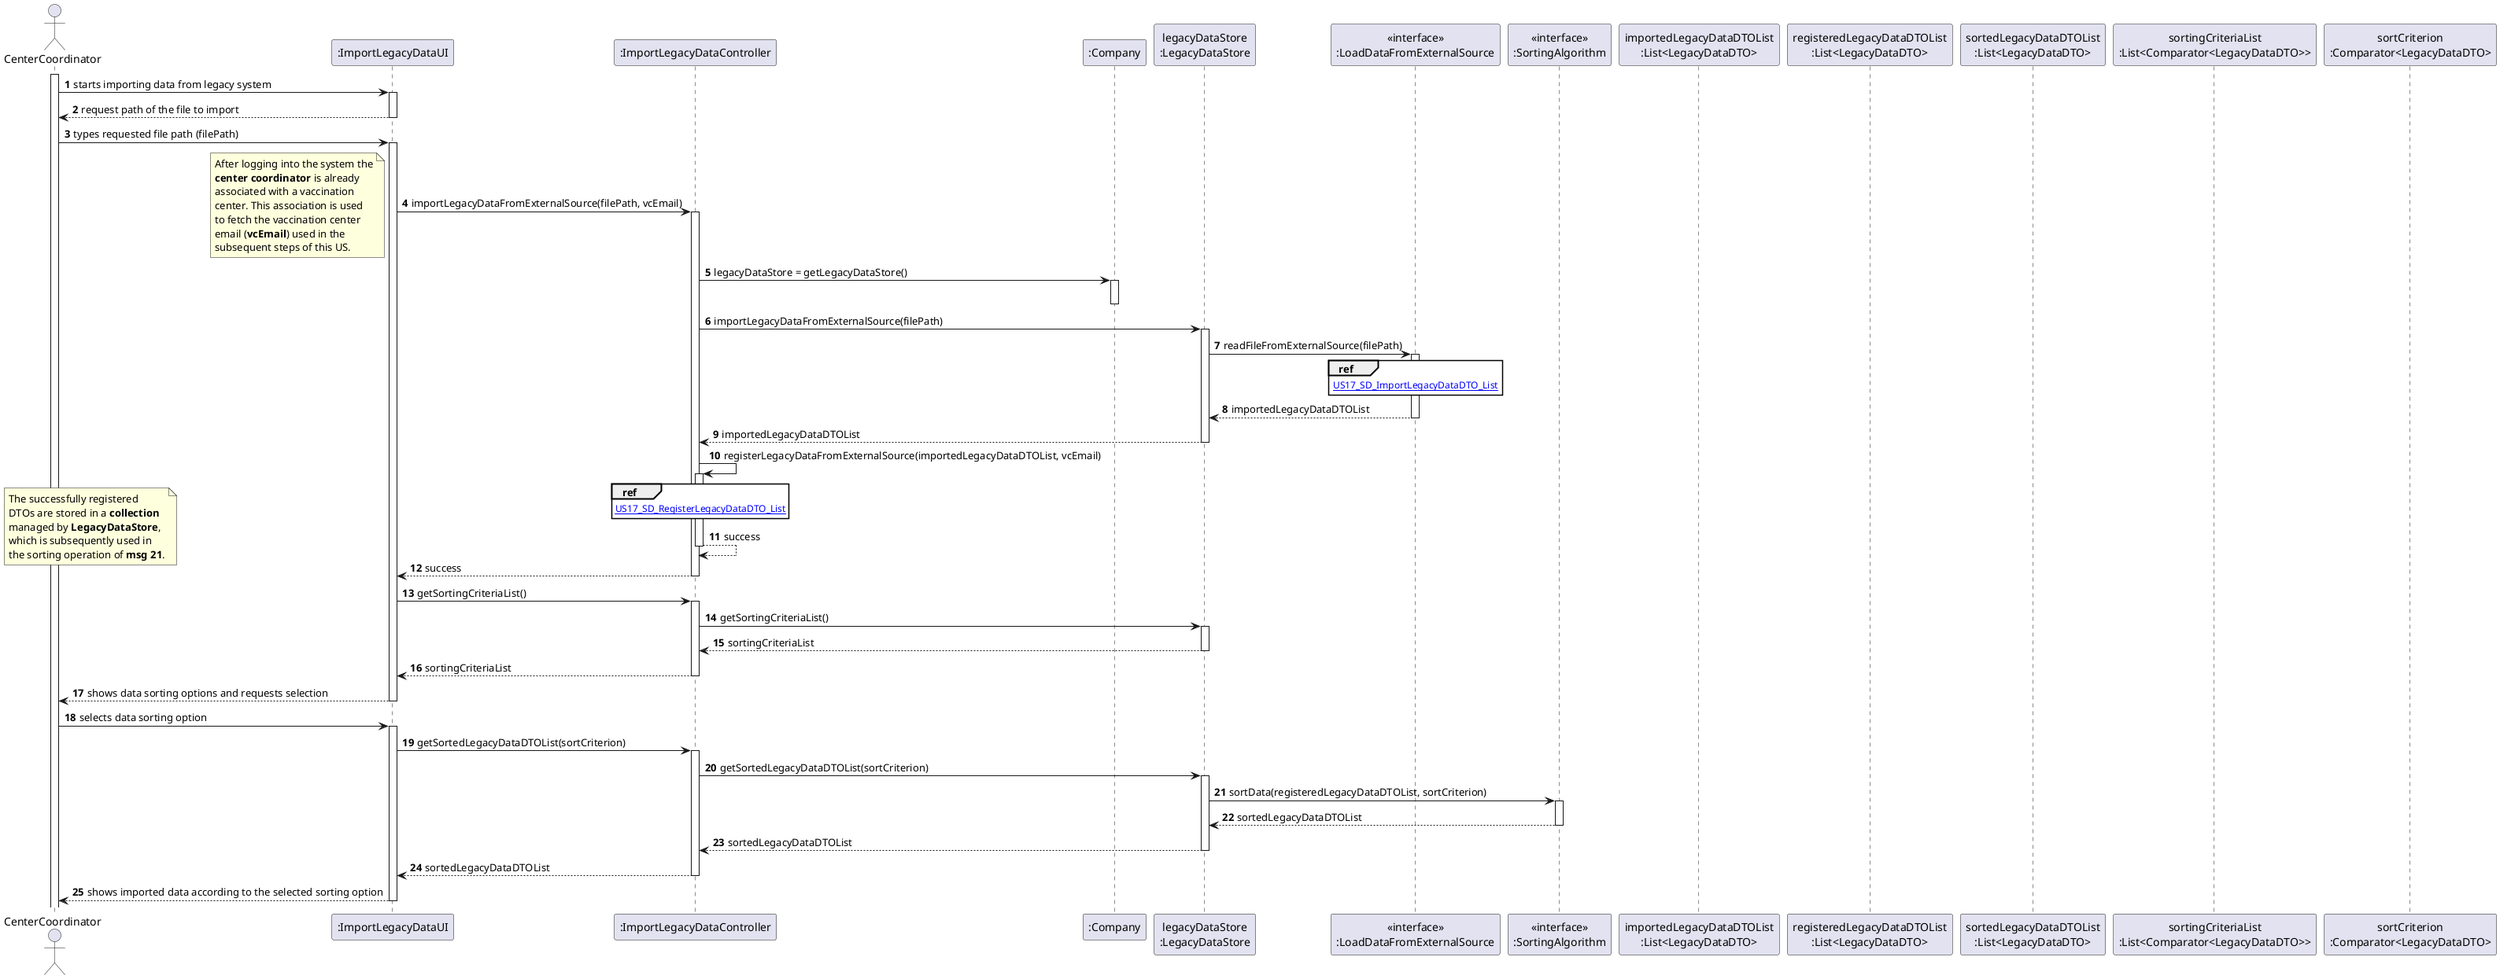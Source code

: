 @startuml
' settings
autonumber
autoactivate on
scale 1
skinparam sequenceReferenceBackgroundColor white

' actor
actor CenterCoordinator as coordinator

' participants definition
participant ":ImportLegacyDataUI" as ui
participant ":ImportLegacyDataController" as controller
participant ":Company" as company
participant "legacyDataStore\n:LegacyDataStore" as store
participant "<<interface>>\n:LoadDataFromExternalSource" as externalSource
participant "<<interface>>\n:SortingAlgorithm" as sort
participant "importedLegacyDataDTOList\n:List<LegacyDataDTO>" as dtoList
participant "registeredLegacyDataDTOList\n:List<LegacyDataDTO>" as registeredDtoList
participant "sortedLegacyDataDTOList\n:List<LegacyDataDTO>" as sortedDtoList
participant "sortingCriteriaList\n:List<Comparator<LegacyDataDTO>>"
participant "sortCriterion\n:Comparator<LegacyDataDTO>"

'1
activate coordinator
coordinator -> ui : starts importing data from legacy system
return request path of the file to import

coordinator -> ui : types requested file path (filePath)
ui -> controller : importLegacyDataFromExternalSource(filePath, vcEmail)

note left
After logging into the system the
**center coordinator** is already
associated with a vaccination
center. This association is used
to fetch the vaccination center
email (**vcEmail**) used in the
subsequent steps of this US.
end note

controller -> company : legacyDataStore = getLegacyDataStore()
deactivate company

controller -> store : importLegacyDataFromExternalSource(filePath)

store -> externalSource : readFileFromExternalSource(filePath)

' ref import data
ref over externalSource
[[.\US17_SD_ImportLegacyDataDTO_List.svg US17_SD_ImportLegacyDataDTO_List]]
end ref
return importedLegacyDataDTOList
return importedLegacyDataDTOList

controller -> controller : registerLegacyDataFromExternalSource(importedLegacyDataDTOList, vcEmail)
' ref register imported data
ref over controller
[[.\US17_SD_RegisterLegacyDataDTO_List.svg US17_SD_RegisterLegacyDataDTO_List]]
end ref
note left
The successfully registered
DTOs are stored in a **collection**
managed by **LegacyDataStore**,
which is subsequently used in
the sorting operation of **msg 21**.
end note
return success
return success


ui -> controller : getSortingCriteriaList()

controller -> store : getSortingCriteriaList()
return sortingCriteriaList
return sortingCriteriaList

ui --> coordinator :  shows data sorting options and requests selection
coordinator -> ui : selects data sorting option

ui -> controller : getSortedLegacyDataDTOList(sortCriterion)
controller -> store : getSortedLegacyDataDTOList(sortCriterion)

store -> sort :  sortData(registeredLegacyDataDTOList, sortCriterion)

return sortedLegacyDataDTOList
return sortedLegacyDataDTOList
return sortedLegacyDataDTOList
return shows imported data according to the selected sorting option


@enduml